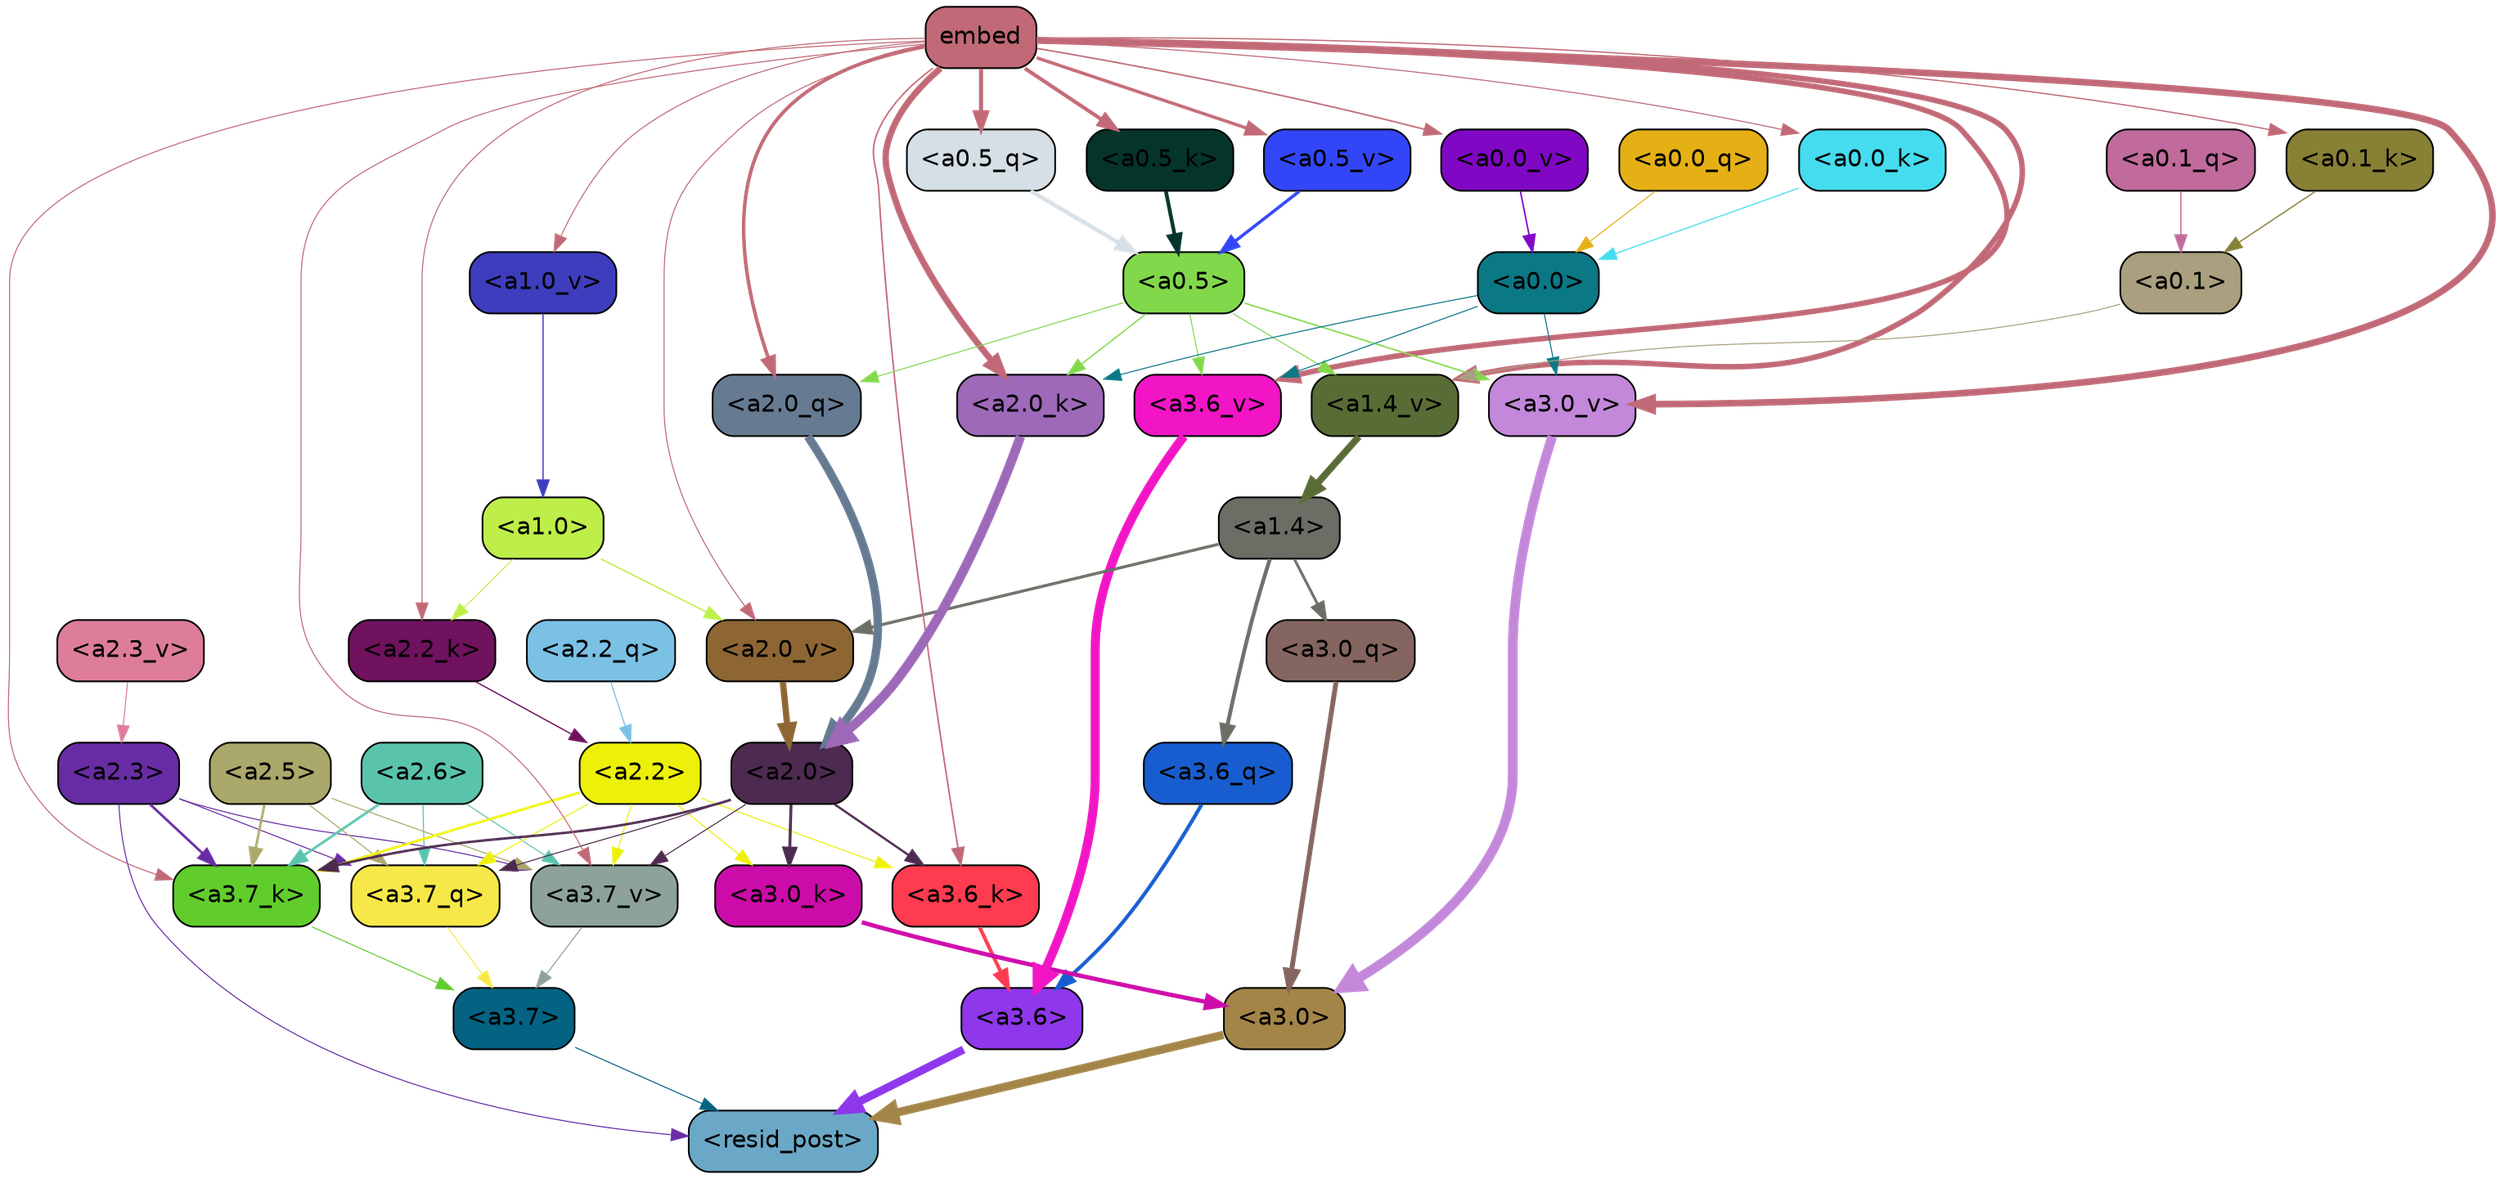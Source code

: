 strict digraph "" {
	graph [bgcolor=transparent,
		layout=dot,
		overlap=false,
		splines=true
	];
	"<a3.7>"	[color=black,
		fillcolor="#046383",
		fontname=Helvetica,
		shape=box,
		style="filled, rounded"];
	"<resid_post>"	[color=black,
		fillcolor="#6ba8c7",
		fontname=Helvetica,
		shape=box,
		style="filled, rounded"];
	"<a3.7>" -> "<resid_post>"	[color="#046383",
		penwidth=0.6];
	"<a3.6>"	[color=black,
		fillcolor="#8e37eb",
		fontname=Helvetica,
		shape=box,
		style="filled, rounded"];
	"<a3.6>" -> "<resid_post>"	[color="#8e37eb",
		penwidth=4.746312499046326];
	"<a3.0>"	[color=black,
		fillcolor="#a48548",
		fontname=Helvetica,
		shape=box,
		style="filled, rounded"];
	"<a3.0>" -> "<resid_post>"	[color="#a48548",
		penwidth=4.896343111991882];
	"<a2.3>"	[color=black,
		fillcolor="#682ca5",
		fontname=Helvetica,
		shape=box,
		style="filled, rounded"];
	"<a2.3>" -> "<resid_post>"	[color="#682ca5",
		penwidth=0.6];
	"<a3.7_q>"	[color=black,
		fillcolor="#f7e849",
		fontname=Helvetica,
		shape=box,
		style="filled, rounded"];
	"<a2.3>" -> "<a3.7_q>"	[color="#682ca5",
		penwidth=0.6];
	"<a3.7_k>"	[color=black,
		fillcolor="#60cd2c",
		fontname=Helvetica,
		shape=box,
		style="filled, rounded"];
	"<a2.3>" -> "<a3.7_k>"	[color="#682ca5",
		penwidth=1.467104621231556];
	"<a3.7_v>"	[color=black,
		fillcolor="#8ca29a",
		fontname=Helvetica,
		shape=box,
		style="filled, rounded"];
	"<a2.3>" -> "<a3.7_v>"	[color="#682ca5",
		penwidth=0.6];
	"<a3.7_q>" -> "<a3.7>"	[color="#f7e849",
		penwidth=0.6];
	"<a3.6_q>"	[color=black,
		fillcolor="#185dcf",
		fontname=Helvetica,
		shape=box,
		style="filled, rounded"];
	"<a3.6_q>" -> "<a3.6>"	[color="#185dcf",
		penwidth=2.160832464694977];
	"<a3.0_q>"	[color=black,
		fillcolor="#856560",
		fontname=Helvetica,
		shape=box,
		style="filled, rounded"];
	"<a3.0_q>" -> "<a3.0>"	[color="#856560",
		penwidth=2.870753765106201];
	"<a3.7_k>" -> "<a3.7>"	[color="#60cd2c",
		penwidth=0.6];
	"<a3.6_k>"	[color=black,
		fillcolor="#fe3b4f",
		fontname=Helvetica,
		shape=box,
		style="filled, rounded"];
	"<a3.6_k>" -> "<a3.6>"	[color="#fe3b4f",
		penwidth=2.13908451795578];
	"<a3.0_k>"	[color=black,
		fillcolor="#cc0ca9",
		fontname=Helvetica,
		shape=box,
		style="filled, rounded"];
	"<a3.0_k>" -> "<a3.0>"	[color="#cc0ca9",
		penwidth=2.520303964614868];
	"<a3.7_v>" -> "<a3.7>"	[color="#8ca29a",
		penwidth=0.6];
	"<a3.6_v>"	[color=black,
		fillcolor="#f115c6",
		fontname=Helvetica,
		shape=box,
		style="filled, rounded"];
	"<a3.6_v>" -> "<a3.6>"	[color="#f115c6",
		penwidth=5.297133803367615];
	"<a3.0_v>"	[color=black,
		fillcolor="#c388d9",
		fontname=Helvetica,
		shape=box,
		style="filled, rounded"];
	"<a3.0_v>" -> "<a3.0>"	[color="#c388d9",
		penwidth=5.680712580680847];
	"<a2.6>"	[color=black,
		fillcolor="#59c4ab",
		fontname=Helvetica,
		shape=box,
		style="filled, rounded"];
	"<a2.6>" -> "<a3.7_q>"	[color="#59c4ab",
		penwidth=0.6];
	"<a2.6>" -> "<a3.7_k>"	[color="#59c4ab",
		penwidth=1.4453159049153328];
	"<a2.6>" -> "<a3.7_v>"	[color="#59c4ab",
		penwidth=0.6];
	"<a2.5>"	[color=black,
		fillcolor="#aaa86a",
		fontname=Helvetica,
		shape=box,
		style="filled, rounded"];
	"<a2.5>" -> "<a3.7_q>"	[color="#aaa86a",
		penwidth=0.6];
	"<a2.5>" -> "<a3.7_k>"	[color="#aaa86a",
		penwidth=1.4526091292500496];
	"<a2.5>" -> "<a3.7_v>"	[color="#aaa86a",
		penwidth=0.6];
	"<a2.2>"	[color=black,
		fillcolor="#edf009",
		fontname=Helvetica,
		shape=box,
		style="filled, rounded"];
	"<a2.2>" -> "<a3.7_q>"	[color="#edf009",
		penwidth=0.6];
	"<a2.2>" -> "<a3.7_k>"	[color="#edf009",
		penwidth=1.4310357049107552];
	"<a2.2>" -> "<a3.6_k>"	[color="#edf009",
		penwidth=0.6];
	"<a2.2>" -> "<a3.0_k>"	[color="#edf009",
		penwidth=0.6];
	"<a2.2>" -> "<a3.7_v>"	[color="#edf009",
		penwidth=0.6];
	"<a2.0>"	[color=black,
		fillcolor="#4d2a4f",
		fontname=Helvetica,
		shape=box,
		style="filled, rounded"];
	"<a2.0>" -> "<a3.7_q>"	[color="#4d2a4f",
		penwidth=0.6];
	"<a2.0>" -> "<a3.7_k>"	[color="#4d2a4f",
		penwidth=1.4314699843525887];
	"<a2.0>" -> "<a3.6_k>"	[color="#4d2a4f",
		penwidth=1.2950235605239868];
	"<a2.0>" -> "<a3.0_k>"	[color="#4d2a4f",
		penwidth=1.712992787361145];
	"<a2.0>" -> "<a3.7_v>"	[color="#4d2a4f",
		penwidth=0.6];
	"<a1.4>"	[color=black,
		fillcolor="#6a6e64",
		fontname=Helvetica,
		shape=box,
		style="filled, rounded"];
	"<a1.4>" -> "<a3.6_q>"	[color="#6a6e64",
		penwidth=2.2719132900238037];
	"<a1.4>" -> "<a3.0_q>"	[color="#6a6e64",
		penwidth=1.5932877659797668];
	"<a2.0_v>"	[color=black,
		fillcolor="#8d6633",
		fontname=Helvetica,
		shape=box,
		style="filled, rounded"];
	"<a1.4>" -> "<a2.0_v>"	[color="#6a6e64",
		penwidth=1.7291951477527618];
	embed	[color=black,
		fillcolor="#c16976",
		fontname=Helvetica,
		shape=box,
		style="filled, rounded"];
	embed -> "<a3.7_k>"	[color="#c16976",
		penwidth=0.6];
	embed -> "<a3.6_k>"	[color="#c16976",
		penwidth=0.891706109046936];
	embed -> "<a3.7_v>"	[color="#c16976",
		penwidth=0.6];
	embed -> "<a3.6_v>"	[color="#c16976",
		penwidth=3.1766927242279053];
	embed -> "<a3.0_v>"	[color="#c16976",
		penwidth=3.9005755856633186];
	"<a2.0_q>"	[color=black,
		fillcolor="#667a92",
		fontname=Helvetica,
		shape=box,
		style="filled, rounded"];
	embed -> "<a2.0_q>"	[color="#c16976",
		penwidth=2.0615941286087036];
	"<a2.2_k>"	[color=black,
		fillcolor="#70125e",
		fontname=Helvetica,
		shape=box,
		style="filled, rounded"];
	embed -> "<a2.2_k>"	[color="#c16976",
		penwidth=0.6];
	"<a2.0_k>"	[color=black,
		fillcolor="#9e69b8",
		fontname=Helvetica,
		shape=box,
		style="filled, rounded"];
	embed -> "<a2.0_k>"	[color="#c16976",
		penwidth=3.732139825820923];
	embed -> "<a2.0_v>"	[color="#c16976",
		penwidth=0.6];
	"<a1.4_v>"	[color=black,
		fillcolor="#5a6c36",
		fontname=Helvetica,
		shape=box,
		style="filled, rounded"];
	embed -> "<a1.4_v>"	[color="#c16976",
		penwidth=3.2134487628936768];
	"<a1.0_v>"	[color=black,
		fillcolor="#3e3dbd",
		fontname=Helvetica,
		shape=box,
		style="filled, rounded"];
	embed -> "<a1.0_v>"	[color="#c16976",
		penwidth=0.6];
	"<a0.5_q>"	[color=black,
		fillcolor="#d5dfe5",
		fontname=Helvetica,
		shape=box,
		style="filled, rounded"];
	embed -> "<a0.5_q>"	[color="#c16976",
		penwidth=2.377100348472595];
	"<a0.5_k>"	[color=black,
		fillcolor="#053529",
		fontname=Helvetica,
		shape=box,
		style="filled, rounded"];
	embed -> "<a0.5_k>"	[color="#c16976",
		penwidth=2.2010618448257446];
	"<a0.1_k>"	[color=black,
		fillcolor="#888035",
		fontname=Helvetica,
		shape=box,
		style="filled, rounded"];
	embed -> "<a0.1_k>"	[color="#c16976",
		penwidth=0.7254256010055542];
	"<a0.0_k>"	[color=black,
		fillcolor="#44dcee",
		fontname=Helvetica,
		shape=box,
		style="filled, rounded"];
	embed -> "<a0.0_k>"	[color="#c16976",
		penwidth=0.6203712224960327];
	"<a0.5_v>"	[color=black,
		fillcolor="#3346f7",
		fontname=Helvetica,
		shape=box,
		style="filled, rounded"];
	embed -> "<a0.5_v>"	[color="#c16976",
		penwidth=1.8672502040863037];
	"<a0.0_v>"	[color=black,
		fillcolor="#8007c4",
		fontname=Helvetica,
		shape=box,
		style="filled, rounded"];
	embed -> "<a0.0_v>"	[color="#c16976",
		penwidth=0.887926459312439];
	"<a0.5>"	[color=black,
		fillcolor="#82d84b",
		fontname=Helvetica,
		shape=box,
		style="filled, rounded"];
	"<a0.5>" -> "<a3.6_v>"	[color="#82d84b",
		penwidth=0.6];
	"<a0.5>" -> "<a3.0_v>"	[color="#82d84b",
		penwidth=0.8493617177009583];
	"<a0.5>" -> "<a2.0_q>"	[color="#82d84b",
		penwidth=0.6];
	"<a0.5>" -> "<a2.0_k>"	[color="#82d84b",
		penwidth=0.7637084722518921];
	"<a0.5>" -> "<a1.4_v>"	[color="#82d84b",
		penwidth=0.6];
	"<a0.0>"	[color=black,
		fillcolor="#0b7885",
		fontname=Helvetica,
		shape=box,
		style="filled, rounded"];
	"<a0.0>" -> "<a3.6_v>"	[color="#0b7885",
		penwidth=0.6];
	"<a0.0>" -> "<a3.0_v>"	[color="#0b7885",
		penwidth=0.6];
	"<a0.0>" -> "<a2.0_k>"	[color="#0b7885",
		penwidth=0.6];
	"<a2.2_q>"	[color=black,
		fillcolor="#7ac1e4",
		fontname=Helvetica,
		shape=box,
		style="filled, rounded"];
	"<a2.2_q>" -> "<a2.2>"	[color="#7ac1e4",
		penwidth=0.6677633281797171];
	"<a2.0_q>" -> "<a2.0>"	[color="#667a92",
		penwidth=4.966194009408355];
	"<a2.2_k>" -> "<a2.2>"	[color="#70125e",
		penwidth=0.7399393804371357];
	"<a2.0_k>" -> "<a2.0>"	[color="#9e69b8",
		penwidth=5.5817058570683];
	"<a2.3_v>"	[color=black,
		fillcolor="#dd7d99",
		fontname=Helvetica,
		shape=box,
		style="filled, rounded"];
	"<a2.3_v>" -> "<a2.3>"	[color="#dd7d99",
		penwidth=0.6];
	"<a2.0_v>" -> "<a2.0>"	[color="#8d6633",
		penwidth=3.7102378383278847];
	"<a1.0>"	[color=black,
		fillcolor="#beee49",
		fontname=Helvetica,
		shape=box,
		style="filled, rounded"];
	"<a1.0>" -> "<a2.2_k>"	[color="#beee49",
		penwidth=0.6];
	"<a1.0>" -> "<a2.0_v>"	[color="#beee49",
		penwidth=0.7823128998279572];
	"<a1.4_v>" -> "<a1.4>"	[color="#5a6c36",
		penwidth=4.028138041496277];
	"<a1.0_v>" -> "<a1.0>"	[color="#3e3dbd",
		penwidth=0.7187004089355469];
	"<a0.1>"	[color=black,
		fillcolor="#aaa07f",
		fontname=Helvetica,
		shape=box,
		style="filled, rounded"];
	"<a0.1>" -> "<a1.4_v>"	[color="#aaa07f",
		penwidth=0.6];
	"<a0.5_q>" -> "<a0.5>"	[color="#d5dfe5",
		penwidth=2.3771026134490967];
	"<a0.1_q>"	[color=black,
		fillcolor="#c16a9c",
		fontname=Helvetica,
		shape=box,
		style="filled, rounded"];
	"<a0.1_q>" -> "<a0.1>"	[color="#c16a9c",
		penwidth=0.7368991374969482];
	"<a0.0_q>"	[color=black,
		fillcolor="#e5b016",
		fontname=Helvetica,
		shape=box,
		style="filled, rounded"];
	"<a0.0_q>" -> "<a0.0>"	[color="#e5b016",
		penwidth=0.6];
	"<a0.5_k>" -> "<a0.5>"	[color="#053529",
		penwidth=2.2010657787323];
	"<a0.1_k>" -> "<a0.1>"	[color="#888035",
		penwidth=0.7254314422607422];
	"<a0.0_k>" -> "<a0.0>"	[color="#44dcee",
		penwidth=0.6203725337982178];
	"<a0.5_v>" -> "<a0.5>"	[color="#3346f7",
		penwidth=1.8365508317947388];
	"<a0.0_v>" -> "<a0.0>"	[color="#8007c4",
		penwidth=0.8879287242889404];
}
